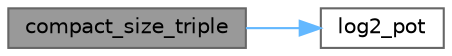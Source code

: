 digraph "compact_size_triple"
{
 // LATEX_PDF_SIZE
  bgcolor="transparent";
  edge [fontname=Helvetica,fontsize=10,labelfontname=Helvetica,labelfontsize=10];
  node [fontname=Helvetica,fontsize=10,shape=box,height=0.2,width=0.4];
  rankdir="LR";
  Node1 [id="Node000001",label="compact_size_triple",height=0.2,width=0.4,color="gray40", fillcolor="grey60", style="filled", fontcolor="black",tooltip=" "];
  Node1 -> Node2 [id="edge1_Node000001_Node000002",color="steelblue1",style="solid",tooltip=" "];
  Node2 [id="Node000002",label="log2_pot",height=0.2,width=0.4,color="grey40", fillcolor="white", style="filled",URL="$benchmark-blocking-sizes_8cpp.html#afbedf6ed54bf4e5d85ac53e224d6283f",tooltip=" "];
}
